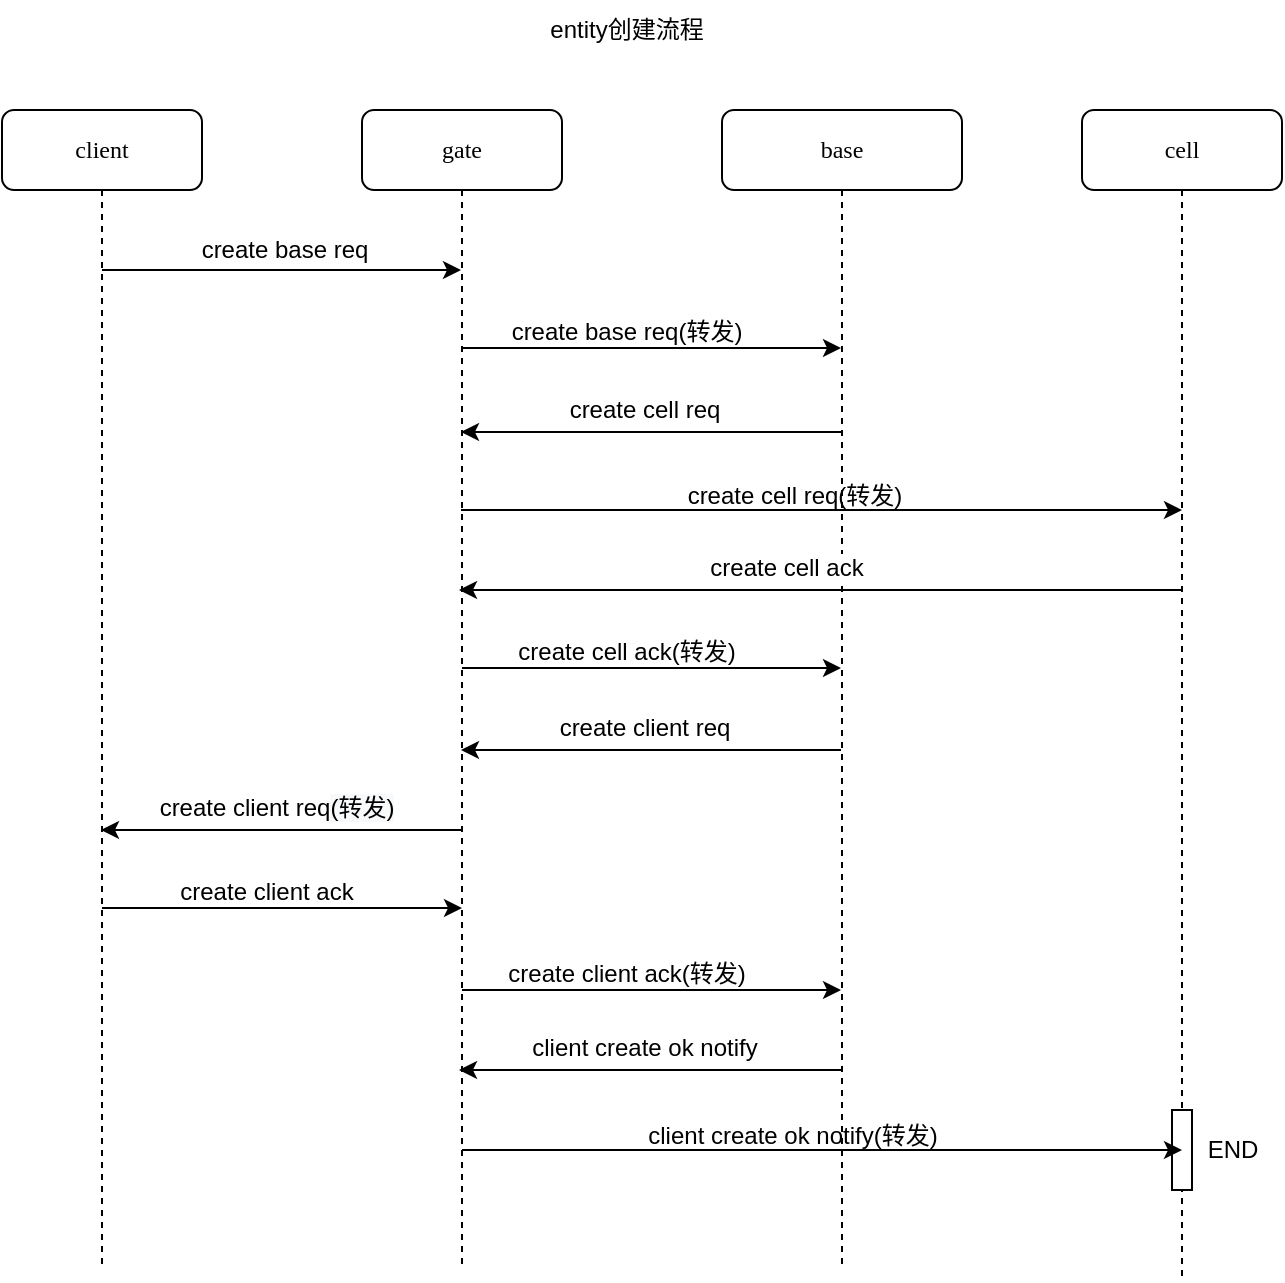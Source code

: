 <mxfile version="20.3.0" type="device"><diagram name="Page-1" id="13e1069c-82ec-6db2-03f1-153e76fe0fe0"><mxGraphModel dx="868" dy="553" grid="1" gridSize="10" guides="1" tooltips="1" connect="1" arrows="1" fold="1" page="1" pageScale="1" pageWidth="1100" pageHeight="850" background="none" math="0" shadow="0"><root><mxCell id="0"/><mxCell id="1" parent="0"/><mxCell id="7baba1c4bc27f4b0-2" value="gate" style="shape=umlLifeline;perimeter=lifelinePerimeter;whiteSpace=wrap;html=1;container=1;collapsible=0;recursiveResize=0;outlineConnect=0;rounded=1;shadow=0;comic=0;labelBackgroundColor=none;strokeWidth=1;fontFamily=Verdana;fontSize=12;align=center;" parent="1" vertex="1"><mxGeometry x="430" y="105" width="100" height="580" as="geometry"/></mxCell><mxCell id="7baba1c4bc27f4b0-3" value="base" style="shape=umlLifeline;perimeter=lifelinePerimeter;whiteSpace=wrap;html=1;container=1;collapsible=0;recursiveResize=0;outlineConnect=0;rounded=1;shadow=0;comic=0;labelBackgroundColor=none;strokeWidth=1;fontFamily=Verdana;fontSize=12;align=center;" parent="1" vertex="1"><mxGeometry x="610" y="105" width="120" height="580" as="geometry"/></mxCell><mxCell id="opqYPBr9ySjf7v5Vjz5I-15" value="" style="endArrow=classic;html=1;rounded=0;" parent="7baba1c4bc27f4b0-3" target="7baba1c4bc27f4b0-3" edge="1"><mxGeometry x="0.006" y="10" relative="1" as="geometry"><mxPoint x="-130" y="119" as="sourcePoint"/><mxPoint x="50" y="119" as="targetPoint"/><Array as="points"><mxPoint x="-59.5" y="119"/></Array><mxPoint as="offset"/></mxGeometry></mxCell><mxCell id="opqYPBr9ySjf7v5Vjz5I-18" value="" style="endArrow=classic;html=1;rounded=0;" parent="7baba1c4bc27f4b0-3" edge="1"><mxGeometry x="0.006" y="10" relative="1" as="geometry"><mxPoint x="-130.5" y="200" as="sourcePoint"/><mxPoint x="230" y="200" as="targetPoint"/><Array as="points"><mxPoint x="120.5" y="200"/></Array><mxPoint as="offset"/></mxGeometry></mxCell><mxCell id="opqYPBr9ySjf7v5Vjz5I-39" value="client create ok notify(转发)" style="text;html=1;align=center;verticalAlign=middle;resizable=0;points=[];autosize=1;strokeColor=none;fillColor=none;" parent="7baba1c4bc27f4b0-3" vertex="1"><mxGeometry x="-50" y="498" width="170" height="30" as="geometry"/></mxCell><mxCell id="7baba1c4bc27f4b0-4" value="cell" style="shape=umlLifeline;perimeter=lifelinePerimeter;whiteSpace=wrap;html=1;container=1;collapsible=0;recursiveResize=0;outlineConnect=0;rounded=1;shadow=0;comic=0;labelBackgroundColor=none;strokeWidth=1;fontFamily=Verdana;fontSize=12;align=center;" parent="1" vertex="1"><mxGeometry x="790" y="105" width="100" height="585" as="geometry"/></mxCell><mxCell id="obTQgMmc4b1xcbuMd7Bk-1" value="&amp;nbsp; &amp;nbsp; &amp;nbsp; &amp;nbsp; &amp;nbsp; &amp;nbsp; &amp;nbsp; &amp;nbsp;END" style="html=1;points=[];perimeter=orthogonalPerimeter;" parent="7baba1c4bc27f4b0-4" vertex="1"><mxGeometry x="45" y="500" width="10" height="40" as="geometry"/></mxCell><mxCell id="7baba1c4bc27f4b0-8" value="client" style="shape=umlLifeline;perimeter=lifelinePerimeter;whiteSpace=wrap;html=1;container=1;collapsible=0;recursiveResize=0;outlineConnect=0;rounded=1;shadow=0;comic=0;labelBackgroundColor=none;strokeWidth=1;fontFamily=Verdana;fontSize=12;align=center;" parent="1" vertex="1"><mxGeometry x="250" y="105" width="100" height="580" as="geometry"/></mxCell><mxCell id="opqYPBr9ySjf7v5Vjz5I-12" value="&lt;font style=&quot;font-size: 12px;&quot;&gt;create base req&lt;/font&gt;" style="endArrow=classic;html=1;rounded=0;" parent="1" source="7baba1c4bc27f4b0-8" target="7baba1c4bc27f4b0-2" edge="1"><mxGeometry x="0.006" y="10" relative="1" as="geometry"><mxPoint x="340" y="195" as="sourcePoint"/><mxPoint x="440" y="195" as="targetPoint"/><Array as="points"><mxPoint x="370" y="185"/></Array><mxPoint as="offset"/></mxGeometry></mxCell><mxCell id="opqYPBr9ySjf7v5Vjz5I-16" value="create base req(转发)" style="text;html=1;align=center;verticalAlign=middle;resizable=0;points=[];autosize=1;strokeColor=none;fillColor=none;" parent="1" vertex="1"><mxGeometry x="492" y="201" width="140" height="30" as="geometry"/></mxCell><mxCell id="opqYPBr9ySjf7v5Vjz5I-21" value="create cell req(转发)" style="text;html=1;align=center;verticalAlign=middle;resizable=0;points=[];autosize=1;strokeColor=none;fillColor=none;" parent="1" vertex="1"><mxGeometry x="581" y="283" width="130" height="30" as="geometry"/></mxCell><mxCell id="opqYPBr9ySjf7v5Vjz5I-24" value="" style="endArrow=classic;html=1;rounded=0;fontSize=12;" parent="1" source="7baba1c4bc27f4b0-3" edge="1"><mxGeometry width="50" height="50" relative="1" as="geometry"><mxPoint x="659.5" y="266" as="sourcePoint"/><mxPoint x="479.5" y="266" as="targetPoint"/><Array as="points"><mxPoint x="530" y="266"/></Array></mxGeometry></mxCell><mxCell id="opqYPBr9ySjf7v5Vjz5I-25" value="create cell req" style="edgeLabel;html=1;align=center;verticalAlign=middle;resizable=0;points=[];fontSize=12;" parent="opqYPBr9ySjf7v5Vjz5I-24" vertex="1" connectable="0"><mxGeometry x="0.161" y="-1" relative="1" as="geometry"><mxPoint x="12" y="-10" as="offset"/></mxGeometry></mxCell><mxCell id="opqYPBr9ySjf7v5Vjz5I-26" value="" style="endArrow=classic;html=1;rounded=0;fontSize=12;" parent="1" source="7baba1c4bc27f4b0-4" edge="1"><mxGeometry width="50" height="50" relative="1" as="geometry"><mxPoint x="658.5" y="345" as="sourcePoint"/><mxPoint x="478.5" y="345" as="targetPoint"/><Array as="points"><mxPoint x="529" y="345"/></Array></mxGeometry></mxCell><mxCell id="opqYPBr9ySjf7v5Vjz5I-27" value="create cell ack" style="edgeLabel;html=1;align=center;verticalAlign=middle;resizable=0;points=[];fontSize=12;" parent="opqYPBr9ySjf7v5Vjz5I-26" vertex="1" connectable="0"><mxGeometry x="0.161" y="-1" relative="1" as="geometry"><mxPoint x="12" y="-10" as="offset"/></mxGeometry></mxCell><mxCell id="opqYPBr9ySjf7v5Vjz5I-28" value="" style="endArrow=classic;html=1;rounded=0;" parent="1" target="7baba1c4bc27f4b0-3" edge="1"><mxGeometry x="0.006" y="10" relative="1" as="geometry"><mxPoint x="480" y="384" as="sourcePoint"/><mxPoint x="660" y="384" as="targetPoint"/><Array as="points"><mxPoint x="550.5" y="384"/></Array><mxPoint as="offset"/></mxGeometry></mxCell><mxCell id="opqYPBr9ySjf7v5Vjz5I-29" value="create cell ack(转发)" style="text;html=1;align=center;verticalAlign=middle;resizable=0;points=[];autosize=1;strokeColor=none;fillColor=none;" parent="1" vertex="1"><mxGeometry x="497" y="361" width="130" height="30" as="geometry"/></mxCell><mxCell id="opqYPBr9ySjf7v5Vjz5I-30" value="" style="endArrow=classic;html=1;rounded=0;fontSize=12;" parent="1" source="7baba1c4bc27f4b0-3" edge="1"><mxGeometry width="50" height="50" relative="1" as="geometry"><mxPoint x="659.5" y="425" as="sourcePoint"/><mxPoint x="479.5" y="425" as="targetPoint"/><Array as="points"><mxPoint x="530" y="425"/></Array></mxGeometry></mxCell><mxCell id="opqYPBr9ySjf7v5Vjz5I-31" value="create client req" style="edgeLabel;html=1;align=center;verticalAlign=middle;resizable=0;points=[];fontSize=12;" parent="opqYPBr9ySjf7v5Vjz5I-30" vertex="1" connectable="0"><mxGeometry x="0.161" y="-1" relative="1" as="geometry"><mxPoint x="12" y="-10" as="offset"/></mxGeometry></mxCell><mxCell id="opqYPBr9ySjf7v5Vjz5I-32" value="" style="endArrow=classic;html=1;rounded=0;fontSize=12;" parent="1" edge="1"><mxGeometry width="50" height="50" relative="1" as="geometry"><mxPoint x="479.5" y="465" as="sourcePoint"/><mxPoint x="299.5" y="465" as="targetPoint"/><Array as="points"><mxPoint x="350" y="465"/></Array></mxGeometry></mxCell><mxCell id="opqYPBr9ySjf7v5Vjz5I-33" value="create client req&lt;span style=&quot;background-color: rgb(248, 249, 250);&quot;&gt;(转发)&lt;/span&gt;" style="edgeLabel;html=1;align=center;verticalAlign=middle;resizable=0;points=[];fontSize=12;" parent="opqYPBr9ySjf7v5Vjz5I-32" vertex="1" connectable="0"><mxGeometry x="0.161" y="-1" relative="1" as="geometry"><mxPoint x="12" y="-10" as="offset"/></mxGeometry></mxCell><mxCell id="opqYPBr9ySjf7v5Vjz5I-34" value="" style="endArrow=classic;html=1;rounded=0;" parent="1" edge="1"><mxGeometry x="0.006" y="10" relative="1" as="geometry"><mxPoint x="300" y="504" as="sourcePoint"/><mxPoint x="480" y="504" as="targetPoint"/><Array as="points"><mxPoint x="370.5" y="504"/></Array><mxPoint as="offset"/></mxGeometry></mxCell><mxCell id="opqYPBr9ySjf7v5Vjz5I-35" value="create client ack" style="text;html=1;align=center;verticalAlign=middle;resizable=0;points=[];autosize=1;strokeColor=none;fillColor=none;" parent="1" vertex="1"><mxGeometry x="327" y="481" width="110" height="30" as="geometry"/></mxCell><mxCell id="opqYPBr9ySjf7v5Vjz5I-36" value="" style="endArrow=classic;html=1;rounded=0;" parent="1" target="7baba1c4bc27f4b0-3" edge="1"><mxGeometry x="0.006" y="10" relative="1" as="geometry"><mxPoint x="480" y="545" as="sourcePoint"/><mxPoint x="660" y="545" as="targetPoint"/><Array as="points"><mxPoint x="550.5" y="545"/></Array><mxPoint as="offset"/></mxGeometry></mxCell><mxCell id="opqYPBr9ySjf7v5Vjz5I-37" value="create client ack(转发)" style="text;html=1;align=center;verticalAlign=middle;resizable=0;points=[];autosize=1;strokeColor=none;fillColor=none;" parent="1" vertex="1"><mxGeometry x="492" y="522" width="140" height="30" as="geometry"/></mxCell><mxCell id="opqYPBr9ySjf7v5Vjz5I-38" value="" style="endArrow=classic;html=1;rounded=0;" parent="1" source="7baba1c4bc27f4b0-2" edge="1"><mxGeometry x="0.006" y="10" relative="1" as="geometry"><mxPoint x="660" y="625" as="sourcePoint"/><mxPoint x="840" y="625" as="targetPoint"/><Array as="points"><mxPoint x="730.5" y="625"/></Array><mxPoint as="offset"/></mxGeometry></mxCell><mxCell id="opqYPBr9ySjf7v5Vjz5I-42" value="" style="endArrow=classic;html=1;rounded=0;fontSize=12;" parent="1" source="7baba1c4bc27f4b0-3" edge="1"><mxGeometry width="50" height="50" relative="1" as="geometry"><mxPoint x="658.5" y="585" as="sourcePoint"/><mxPoint x="478.5" y="585" as="targetPoint"/><Array as="points"><mxPoint x="529" y="585"/></Array></mxGeometry></mxCell><mxCell id="opqYPBr9ySjf7v5Vjz5I-43" value="client create ok notify" style="edgeLabel;html=1;align=center;verticalAlign=middle;resizable=0;points=[];fontSize=12;" parent="opqYPBr9ySjf7v5Vjz5I-42" vertex="1" connectable="0"><mxGeometry x="0.161" y="-1" relative="1" as="geometry"><mxPoint x="12" y="-10" as="offset"/></mxGeometry></mxCell><mxCell id="ynNZ-DDJusHDTPJJFkCi-1" value="entity创建流程" style="text;html=1;align=center;verticalAlign=middle;resizable=0;points=[];autosize=1;strokeColor=none;fillColor=none;" parent="1" vertex="1"><mxGeometry x="512" y="50" width="100" height="30" as="geometry"/></mxCell></root></mxGraphModel></diagram></mxfile>